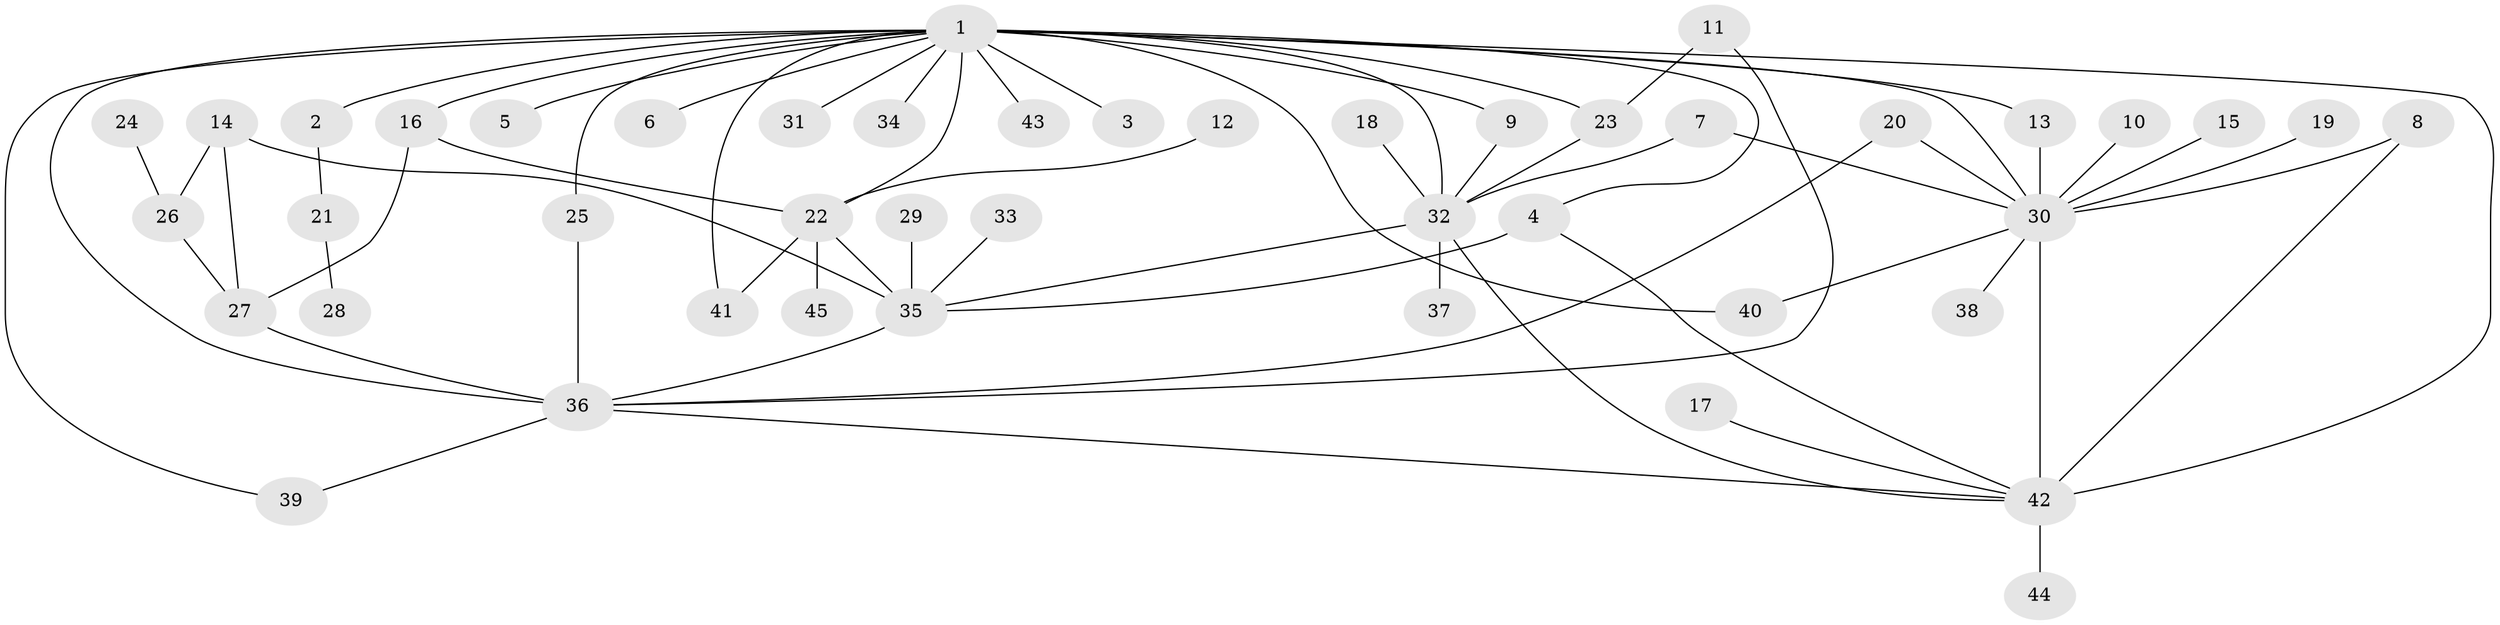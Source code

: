 // original degree distribution, {10: 0.011111111111111112, 19: 0.011111111111111112, 1: 0.43333333333333335, 4: 0.14444444444444443, 2: 0.2111111111111111, 9: 0.011111111111111112, 3: 0.1111111111111111, 16: 0.011111111111111112, 8: 0.022222222222222223, 5: 0.022222222222222223, 7: 0.011111111111111112}
// Generated by graph-tools (version 1.1) at 2025/26/03/09/25 03:26:03]
// undirected, 45 vertices, 66 edges
graph export_dot {
graph [start="1"]
  node [color=gray90,style=filled];
  1;
  2;
  3;
  4;
  5;
  6;
  7;
  8;
  9;
  10;
  11;
  12;
  13;
  14;
  15;
  16;
  17;
  18;
  19;
  20;
  21;
  22;
  23;
  24;
  25;
  26;
  27;
  28;
  29;
  30;
  31;
  32;
  33;
  34;
  35;
  36;
  37;
  38;
  39;
  40;
  41;
  42;
  43;
  44;
  45;
  1 -- 2 [weight=1.0];
  1 -- 3 [weight=1.0];
  1 -- 4 [weight=1.0];
  1 -- 5 [weight=1.0];
  1 -- 6 [weight=1.0];
  1 -- 9 [weight=1.0];
  1 -- 13 [weight=1.0];
  1 -- 16 [weight=1.0];
  1 -- 22 [weight=1.0];
  1 -- 23 [weight=1.0];
  1 -- 25 [weight=1.0];
  1 -- 30 [weight=1.0];
  1 -- 31 [weight=1.0];
  1 -- 32 [weight=2.0];
  1 -- 34 [weight=1.0];
  1 -- 36 [weight=3.0];
  1 -- 39 [weight=1.0];
  1 -- 40 [weight=1.0];
  1 -- 41 [weight=1.0];
  1 -- 42 [weight=2.0];
  1 -- 43 [weight=1.0];
  2 -- 21 [weight=1.0];
  4 -- 35 [weight=1.0];
  4 -- 42 [weight=1.0];
  7 -- 30 [weight=1.0];
  7 -- 32 [weight=1.0];
  8 -- 30 [weight=1.0];
  8 -- 42 [weight=1.0];
  9 -- 32 [weight=2.0];
  10 -- 30 [weight=1.0];
  11 -- 23 [weight=1.0];
  11 -- 36 [weight=1.0];
  12 -- 22 [weight=1.0];
  13 -- 30 [weight=2.0];
  14 -- 26 [weight=1.0];
  14 -- 27 [weight=1.0];
  14 -- 35 [weight=1.0];
  15 -- 30 [weight=1.0];
  16 -- 22 [weight=1.0];
  16 -- 27 [weight=1.0];
  17 -- 42 [weight=1.0];
  18 -- 32 [weight=1.0];
  19 -- 30 [weight=1.0];
  20 -- 30 [weight=1.0];
  20 -- 36 [weight=1.0];
  21 -- 28 [weight=1.0];
  22 -- 35 [weight=1.0];
  22 -- 41 [weight=1.0];
  22 -- 45 [weight=1.0];
  23 -- 32 [weight=1.0];
  24 -- 26 [weight=1.0];
  25 -- 36 [weight=1.0];
  26 -- 27 [weight=1.0];
  27 -- 36 [weight=1.0];
  29 -- 35 [weight=1.0];
  30 -- 38 [weight=1.0];
  30 -- 40 [weight=1.0];
  30 -- 42 [weight=2.0];
  32 -- 35 [weight=1.0];
  32 -- 37 [weight=1.0];
  32 -- 42 [weight=1.0];
  33 -- 35 [weight=1.0];
  35 -- 36 [weight=2.0];
  36 -- 39 [weight=1.0];
  36 -- 42 [weight=1.0];
  42 -- 44 [weight=1.0];
}
